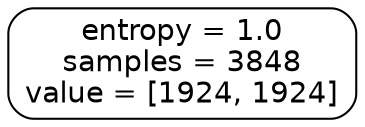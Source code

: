 digraph Tree {
node [shape=box, style="filled, rounded", color="black", fontname=helvetica] ;
edge [fontname=helvetica] ;
0 [label=<entropy = 1.0<br/>samples = 3848<br/>value = [1924, 1924]>, fillcolor="#ffffff"] ;
}
